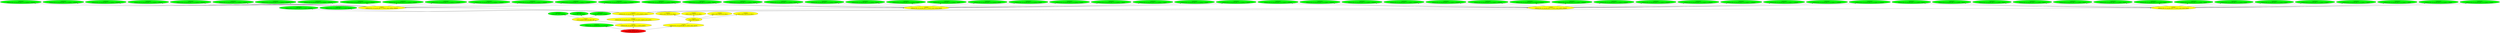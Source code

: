 digraph {
rankdir="BT"
ss_tail_light_16px_unflipped [fillcolor=green style="filled" label="<spriteset>\nss_tail_light_16px_unflipped"]
ss_tail_light_16px_flipped [fillcolor=green style="filled" label="<spriteset>\nss_tail_light_16px_flipped"]
ss_tail_light_empty_unflipped [fillcolor=green style="filled" label="<spriteset>\nss_tail_light_empty_unflipped"]
switch_graphics_layer_tail_light_16px [fillcolor=yellow style="filled" label="<switch>\nswitch_graphics_layer_tail_light_16px"]
switch_cargo_capacity_by_cargo_0 [fillcolor=yellow style="filled" label="<switch>\nswitch_cargo_capacity_by_cargo_0"]
switch_cargo_capacity_by_cargo_1 [fillcolor=yellow style="filled" label="<switch>\nswitch_cargo_capacity_by_cargo_1"]
switch_cargo_capacity_by_cargo_2 [fillcolor=yellow style="filled" label="<switch>\nswitch_cargo_capacity_by_cargo_2"]
switch_cargo_capacity_by_cargo_3 [fillcolor=yellow style="filled" label="<switch>\nswitch_cargo_capacity_by_cargo_3"]
switch_cargo_capacity [fillcolor=yellow style="filled" label="<switch>\nswitch_cargo_capacity"]
bulkhead_flat_car_ng_pony_gen_1U_ss_empty_unflipped [fillcolor=green style="filled" label="<spriteset>\nbulkhead_flat_car_ng_pony_gen_1U_ss_empty_unflipped"]
bulkhead_flat_car_ng_pony_gen_1U_ss_loading_0_unflipped [fillcolor=green style="filled" label="<spriteset>\nbulkhead_flat_car_ng_pony_gen_1U_ss_loading_0_unflipped"]
bulkhead_flat_car_ng_pony_gen_1U_ss_loaded_0_unflipped [fillcolor=green style="filled" label="<spriteset>\nbulkhead_flat_car_ng_pony_gen_1U_ss_loaded_0_unflipped"]
bulkhead_flat_car_ng_pony_gen_1U_ss_loading_1_unflipped [fillcolor=green style="filled" label="<spriteset>\nbulkhead_flat_car_ng_pony_gen_1U_ss_loading_1_unflipped"]
bulkhead_flat_car_ng_pony_gen_1U_ss_loaded_1_unflipped [fillcolor=green style="filled" label="<spriteset>\nbulkhead_flat_car_ng_pony_gen_1U_ss_loaded_1_unflipped"]
bulkhead_flat_car_ng_pony_gen_1U_ss_loading_2_unflipped [fillcolor=green style="filled" label="<spriteset>\nbulkhead_flat_car_ng_pony_gen_1U_ss_loading_2_unflipped"]
bulkhead_flat_car_ng_pony_gen_1U_ss_loaded_2_unflipped [fillcolor=green style="filled" label="<spriteset>\nbulkhead_flat_car_ng_pony_gen_1U_ss_loaded_2_unflipped"]
bulkhead_flat_car_ng_pony_gen_1U_ss_loading_3_unflipped [fillcolor=green style="filled" label="<spriteset>\nbulkhead_flat_car_ng_pony_gen_1U_ss_loading_3_unflipped"]
bulkhead_flat_car_ng_pony_gen_1U_ss_loaded_3_unflipped [fillcolor=green style="filled" label="<spriteset>\nbulkhead_flat_car_ng_pony_gen_1U_ss_loaded_3_unflipped"]
bulkhead_flat_car_ng_pony_gen_1U_ss_loading_4_unflipped [fillcolor=green style="filled" label="<spriteset>\nbulkhead_flat_car_ng_pony_gen_1U_ss_loading_4_unflipped"]
bulkhead_flat_car_ng_pony_gen_1U_ss_loaded_4_unflipped [fillcolor=green style="filled" label="<spriteset>\nbulkhead_flat_car_ng_pony_gen_1U_ss_loaded_4_unflipped"]
bulkhead_flat_car_ng_pony_gen_1U_ss_loading_5_unflipped [fillcolor=green style="filled" label="<spriteset>\nbulkhead_flat_car_ng_pony_gen_1U_ss_loading_5_unflipped"]
bulkhead_flat_car_ng_pony_gen_1U_ss_loaded_5_unflipped [fillcolor=green style="filled" label="<spriteset>\nbulkhead_flat_car_ng_pony_gen_1U_ss_loaded_5_unflipped"]
bulkhead_flat_car_ng_pony_gen_1U_ss_loading_6_unflipped [fillcolor=green style="filled" label="<spriteset>\nbulkhead_flat_car_ng_pony_gen_1U_ss_loading_6_unflipped"]
bulkhead_flat_car_ng_pony_gen_1U_ss_loaded_6_unflipped [fillcolor=green style="filled" label="<spriteset>\nbulkhead_flat_car_ng_pony_gen_1U_ss_loaded_6_unflipped"]
bulkhead_flat_car_ng_pony_gen_1U_ss_loading_7_unflipped [fillcolor=green style="filled" label="<spriteset>\nbulkhead_flat_car_ng_pony_gen_1U_ss_loading_7_unflipped"]
bulkhead_flat_car_ng_pony_gen_1U_ss_loaded_7_unflipped [fillcolor=green style="filled" label="<spriteset>\nbulkhead_flat_car_ng_pony_gen_1U_ss_loaded_7_unflipped"]
bulkhead_flat_car_ng_pony_gen_1U_ss_loading_8_unflipped [fillcolor=green style="filled" label="<spriteset>\nbulkhead_flat_car_ng_pony_gen_1U_ss_loading_8_unflipped"]
bulkhead_flat_car_ng_pony_gen_1U_ss_loaded_8_unflipped [fillcolor=green style="filled" label="<spriteset>\nbulkhead_flat_car_ng_pony_gen_1U_ss_loaded_8_unflipped"]
bulkhead_flat_car_ng_pony_gen_1U_ss_loading_9_unflipped [fillcolor=green style="filled" label="<spriteset>\nbulkhead_flat_car_ng_pony_gen_1U_ss_loading_9_unflipped"]
bulkhead_flat_car_ng_pony_gen_1U_ss_loaded_9_unflipped [fillcolor=green style="filled" label="<spriteset>\nbulkhead_flat_car_ng_pony_gen_1U_ss_loaded_9_unflipped"]
bulkhead_flat_car_ng_pony_gen_1U_ss_loading_10_unflipped [fillcolor=green style="filled" label="<spriteset>\nbulkhead_flat_car_ng_pony_gen_1U_ss_loading_10_unflipped"]
bulkhead_flat_car_ng_pony_gen_1U_ss_loaded_10_unflipped [fillcolor=green style="filled" label="<spriteset>\nbulkhead_flat_car_ng_pony_gen_1U_ss_loaded_10_unflipped"]
bulkhead_flat_car_ng_pony_gen_1U_ss_loading_11_unflipped [fillcolor=green style="filled" label="<spriteset>\nbulkhead_flat_car_ng_pony_gen_1U_ss_loading_11_unflipped"]
bulkhead_flat_car_ng_pony_gen_1U_ss_loaded_11_unflipped [fillcolor=green style="filled" label="<spriteset>\nbulkhead_flat_car_ng_pony_gen_1U_ss_loaded_11_unflipped"]
bulkhead_flat_car_ng_pony_gen_1U_ss_loading_12_unflipped [fillcolor=green style="filled" label="<spriteset>\nbulkhead_flat_car_ng_pony_gen_1U_ss_loading_12_unflipped"]
bulkhead_flat_car_ng_pony_gen_1U_ss_loaded_12_unflipped [fillcolor=green style="filled" label="<spriteset>\nbulkhead_flat_car_ng_pony_gen_1U_ss_loaded_12_unflipped"]
bulkhead_flat_car_ng_pony_gen_1U_ss_loading_13_unflipped [fillcolor=green style="filled" label="<spriteset>\nbulkhead_flat_car_ng_pony_gen_1U_ss_loading_13_unflipped"]
bulkhead_flat_car_ng_pony_gen_1U_ss_loaded_13_unflipped [fillcolor=green style="filled" label="<spriteset>\nbulkhead_flat_car_ng_pony_gen_1U_ss_loaded_13_unflipped"]
bulkhead_flat_car_ng_pony_gen_1U_ss_loading_14_unflipped [fillcolor=green style="filled" label="<spriteset>\nbulkhead_flat_car_ng_pony_gen_1U_ss_loading_14_unflipped"]
bulkhead_flat_car_ng_pony_gen_1U_ss_loaded_14_unflipped [fillcolor=green style="filled" label="<spriteset>\nbulkhead_flat_car_ng_pony_gen_1U_ss_loaded_14_unflipped"]
bulkhead_flat_car_ng_pony_gen_1U_ss_empty_flipped [fillcolor=green style="filled" label="<spriteset>\nbulkhead_flat_car_ng_pony_gen_1U_ss_empty_flipped"]
bulkhead_flat_car_ng_pony_gen_1U_ss_loading_0_flipped [fillcolor=green style="filled" label="<spriteset>\nbulkhead_flat_car_ng_pony_gen_1U_ss_loading_0_flipped"]
bulkhead_flat_car_ng_pony_gen_1U_ss_loaded_0_flipped [fillcolor=green style="filled" label="<spriteset>\nbulkhead_flat_car_ng_pony_gen_1U_ss_loaded_0_flipped"]
bulkhead_flat_car_ng_pony_gen_1U_ss_loading_1_flipped [fillcolor=green style="filled" label="<spriteset>\nbulkhead_flat_car_ng_pony_gen_1U_ss_loading_1_flipped"]
bulkhead_flat_car_ng_pony_gen_1U_ss_loaded_1_flipped [fillcolor=green style="filled" label="<spriteset>\nbulkhead_flat_car_ng_pony_gen_1U_ss_loaded_1_flipped"]
bulkhead_flat_car_ng_pony_gen_1U_ss_loading_2_flipped [fillcolor=green style="filled" label="<spriteset>\nbulkhead_flat_car_ng_pony_gen_1U_ss_loading_2_flipped"]
bulkhead_flat_car_ng_pony_gen_1U_ss_loaded_2_flipped [fillcolor=green style="filled" label="<spriteset>\nbulkhead_flat_car_ng_pony_gen_1U_ss_loaded_2_flipped"]
bulkhead_flat_car_ng_pony_gen_1U_ss_loading_3_flipped [fillcolor=green style="filled" label="<spriteset>\nbulkhead_flat_car_ng_pony_gen_1U_ss_loading_3_flipped"]
bulkhead_flat_car_ng_pony_gen_1U_ss_loaded_3_flipped [fillcolor=green style="filled" label="<spriteset>\nbulkhead_flat_car_ng_pony_gen_1U_ss_loaded_3_flipped"]
bulkhead_flat_car_ng_pony_gen_1U_ss_loading_4_flipped [fillcolor=green style="filled" label="<spriteset>\nbulkhead_flat_car_ng_pony_gen_1U_ss_loading_4_flipped"]
bulkhead_flat_car_ng_pony_gen_1U_ss_loaded_4_flipped [fillcolor=green style="filled" label="<spriteset>\nbulkhead_flat_car_ng_pony_gen_1U_ss_loaded_4_flipped"]
bulkhead_flat_car_ng_pony_gen_1U_ss_loading_5_flipped [fillcolor=green style="filled" label="<spriteset>\nbulkhead_flat_car_ng_pony_gen_1U_ss_loading_5_flipped"]
bulkhead_flat_car_ng_pony_gen_1U_ss_loaded_5_flipped [fillcolor=green style="filled" label="<spriteset>\nbulkhead_flat_car_ng_pony_gen_1U_ss_loaded_5_flipped"]
bulkhead_flat_car_ng_pony_gen_1U_ss_loading_6_flipped [fillcolor=green style="filled" label="<spriteset>\nbulkhead_flat_car_ng_pony_gen_1U_ss_loading_6_flipped"]
bulkhead_flat_car_ng_pony_gen_1U_ss_loaded_6_flipped [fillcolor=green style="filled" label="<spriteset>\nbulkhead_flat_car_ng_pony_gen_1U_ss_loaded_6_flipped"]
bulkhead_flat_car_ng_pony_gen_1U_ss_loading_7_flipped [fillcolor=green style="filled" label="<spriteset>\nbulkhead_flat_car_ng_pony_gen_1U_ss_loading_7_flipped"]
bulkhead_flat_car_ng_pony_gen_1U_ss_loaded_7_flipped [fillcolor=green style="filled" label="<spriteset>\nbulkhead_flat_car_ng_pony_gen_1U_ss_loaded_7_flipped"]
bulkhead_flat_car_ng_pony_gen_1U_ss_loading_8_flipped [fillcolor=green style="filled" label="<spriteset>\nbulkhead_flat_car_ng_pony_gen_1U_ss_loading_8_flipped"]
bulkhead_flat_car_ng_pony_gen_1U_ss_loaded_8_flipped [fillcolor=green style="filled" label="<spriteset>\nbulkhead_flat_car_ng_pony_gen_1U_ss_loaded_8_flipped"]
bulkhead_flat_car_ng_pony_gen_1U_ss_loading_9_flipped [fillcolor=green style="filled" label="<spriteset>\nbulkhead_flat_car_ng_pony_gen_1U_ss_loading_9_flipped"]
bulkhead_flat_car_ng_pony_gen_1U_ss_loaded_9_flipped [fillcolor=green style="filled" label="<spriteset>\nbulkhead_flat_car_ng_pony_gen_1U_ss_loaded_9_flipped"]
bulkhead_flat_car_ng_pony_gen_1U_ss_loading_10_flipped [fillcolor=green style="filled" label="<spriteset>\nbulkhead_flat_car_ng_pony_gen_1U_ss_loading_10_flipped"]
bulkhead_flat_car_ng_pony_gen_1U_ss_loaded_10_flipped [fillcolor=green style="filled" label="<spriteset>\nbulkhead_flat_car_ng_pony_gen_1U_ss_loaded_10_flipped"]
bulkhead_flat_car_ng_pony_gen_1U_ss_loading_11_flipped [fillcolor=green style="filled" label="<spriteset>\nbulkhead_flat_car_ng_pony_gen_1U_ss_loading_11_flipped"]
bulkhead_flat_car_ng_pony_gen_1U_ss_loaded_11_flipped [fillcolor=green style="filled" label="<spriteset>\nbulkhead_flat_car_ng_pony_gen_1U_ss_loaded_11_flipped"]
bulkhead_flat_car_ng_pony_gen_1U_ss_loading_12_flipped [fillcolor=green style="filled" label="<spriteset>\nbulkhead_flat_car_ng_pony_gen_1U_ss_loading_12_flipped"]
bulkhead_flat_car_ng_pony_gen_1U_ss_loaded_12_flipped [fillcolor=green style="filled" label="<spriteset>\nbulkhead_flat_car_ng_pony_gen_1U_ss_loaded_12_flipped"]
bulkhead_flat_car_ng_pony_gen_1U_ss_loading_13_flipped [fillcolor=green style="filled" label="<spriteset>\nbulkhead_flat_car_ng_pony_gen_1U_ss_loading_13_flipped"]
bulkhead_flat_car_ng_pony_gen_1U_ss_loaded_13_flipped [fillcolor=green style="filled" label="<spriteset>\nbulkhead_flat_car_ng_pony_gen_1U_ss_loaded_13_flipped"]
bulkhead_flat_car_ng_pony_gen_1U_ss_loading_14_flipped [fillcolor=green style="filled" label="<spriteset>\nbulkhead_flat_car_ng_pony_gen_1U_ss_loading_14_flipped"]
bulkhead_flat_car_ng_pony_gen_1U_ss_loaded_14_flipped [fillcolor=green style="filled" label="<spriteset>\nbulkhead_flat_car_ng_pony_gen_1U_ss_loaded_14_flipped"]
bulkhead_flat_car_ng_pony_gen_1U_switch_cargo_loading_unflipped [fillcolor=yellow style="filled" label="<switch>\nbulkhead_flat_car_ng_pony_gen_1U_switch_cargo_loading_unflipped"]
bulkhead_flat_car_ng_pony_gen_1U_switch_cargo_loading_flipped [fillcolor=yellow style="filled" label="<switch>\nbulkhead_flat_car_ng_pony_gen_1U_switch_cargo_loading_flipped"]
bulkhead_flat_car_ng_pony_gen_1U_switch_cargo_loaded_unflipped [fillcolor=yellow style="filled" label="<switch>\nbulkhead_flat_car_ng_pony_gen_1U_switch_cargo_loaded_unflipped"]
bulkhead_flat_car_ng_pony_gen_1U_switch_cargo_loaded_flipped [fillcolor=yellow style="filled" label="<switch>\nbulkhead_flat_car_ng_pony_gen_1U_switch_cargo_loaded_flipped"]
bulkhead_flat_car_ng_pony_gen_1U_switch_graphics_vehicle [fillcolor=yellow style="filled" label="<switch>\nbulkhead_flat_car_ng_pony_gen_1U_switch_graphics_vehicle"]
bulkhead_flat_car_ng_pony_gen_1U_ss_purchase [fillcolor=green style="filled" label="<spriteset>\nbulkhead_flat_car_ng_pony_gen_1U_ss_purchase"]
bulkhead_flat_car_ng_pony_gen_1U_switch_set_layers_register_more_sprites [fillcolor=yellow style="filled" label="<switch>\nbulkhead_flat_car_ng_pony_gen_1U_switch_set_layers_register_more_sprites"]
bulkhead_flat_car_ng_pony_gen_1U_switch_graphics [fillcolor=yellow style="filled" label="<switch>\nbulkhead_flat_car_ng_pony_gen_1U_switch_graphics"]
bulkhead_flat_car_ng_pony_gen_1U_switch_cargo_capacity [fillcolor=yellow style="filled" label="<switch>\nbulkhead_flat_car_ng_pony_gen_1U_switch_cargo_capacity"]
bulkhead_flat_car_ng_pony_gen_1U [fillcolor=red style="filled" label="<FEAT_TRAINS 5120>\nbulkhead_flat_car_ng_pony_gen_1U"]
bulkhead_flat_car_ng_pony_gen_1U_switch_cargo_loaded_unflipped->bulkhead_flat_car_ng_pony_gen_1U_ss_loaded_9_unflipped
bulkhead_flat_car_ng_pony_gen_1U_switch_cargo_loaded_unflipped->bulkhead_flat_car_ng_pony_gen_1U_ss_loaded_14_unflipped
bulkhead_flat_car_ng_pony_gen_1U_switch_cargo_loading_flipped->bulkhead_flat_car_ng_pony_gen_1U_ss_loading_13_flipped
bulkhead_flat_car_ng_pony_gen_1U_switch_cargo_loaded_flipped->bulkhead_flat_car_ng_pony_gen_1U_ss_loaded_11_flipped
bulkhead_flat_car_ng_pony_gen_1U_switch_cargo_loaded_unflipped->bulkhead_flat_car_ng_pony_gen_1U_ss_loaded_7_unflipped
bulkhead_flat_car_ng_pony_gen_1U_switch_cargo_loading_flipped->bulkhead_flat_car_ng_pony_gen_1U_ss_loading_12_flipped
bulkhead_flat_car_ng_pony_gen_1U_switch_cargo_loaded_flipped->bulkhead_flat_car_ng_pony_gen_1U_ss_loaded_5_flipped
bulkhead_flat_car_ng_pony_gen_1U_switch_graphics_vehicle->bulkhead_flat_car_ng_pony_gen_1U_ss_empty_flipped
bulkhead_flat_car_ng_pony_gen_1U_switch_cargo_loaded_flipped->bulkhead_flat_car_ng_pony_gen_1U_ss_loaded_6_flipped
bulkhead_flat_car_ng_pony_gen_1U_switch_cargo_loaded_unflipped->bulkhead_flat_car_ng_pony_gen_1U_ss_loaded_3_unflipped
bulkhead_flat_car_ng_pony_gen_1U_switch_cargo_loading_unflipped->bulkhead_flat_car_ng_pony_gen_1U_ss_loading_6_unflipped
bulkhead_flat_car_ng_pony_gen_1U_switch_cargo_loaded_flipped->bulkhead_flat_car_ng_pony_gen_1U_ss_loaded_7_flipped
bulkhead_flat_car_ng_pony_gen_1U_switch_cargo_loading_unflipped->bulkhead_flat_car_ng_pony_gen_1U_ss_loading_13_unflipped
bulkhead_flat_car_ng_pony_gen_1U_switch_cargo_loading_unflipped->bulkhead_flat_car_ng_pony_gen_1U_ss_loading_3_unflipped
bulkhead_flat_car_ng_pony_gen_1U_switch_cargo_loading_flipped->bulkhead_flat_car_ng_pony_gen_1U_ss_loading_1_flipped
bulkhead_flat_car_ng_pony_gen_1U_switch_cargo_loading_flipped->bulkhead_flat_car_ng_pony_gen_1U_ss_loading_2_flipped
bulkhead_flat_car_ng_pony_gen_1U_switch_cargo_loading_unflipped->bulkhead_flat_car_ng_pony_gen_1U_ss_loading_2_unflipped
bulkhead_flat_car_ng_pony_gen_1U->bulkhead_flat_car_ng_pony_gen_1U_switch_graphics
bulkhead_flat_car_ng_pony_gen_1U_switch_cargo_loading_unflipped->bulkhead_flat_car_ng_pony_gen_1U_ss_loading_8_unflipped
bulkhead_flat_car_ng_pony_gen_1U->bulkhead_flat_car_ng_pony_gen_1U_ss_purchase
bulkhead_flat_car_ng_pony_gen_1U_switch_cargo_loading_unflipped->bulkhead_flat_car_ng_pony_gen_1U_ss_loading_5_unflipped
bulkhead_flat_car_ng_pony_gen_1U_switch_cargo_loading_flipped->bulkhead_flat_car_ng_pony_gen_1U_ss_loading_10_flipped
switch_graphics_layer_tail_light_16px->ss_tail_light_16px_flipped
bulkhead_flat_car_ng_pony_gen_1U_switch_cargo_loading_flipped->bulkhead_flat_car_ng_pony_gen_1U_ss_loading_8_flipped
bulkhead_flat_car_ng_pony_gen_1U_switch_cargo_loading_unflipped->bulkhead_flat_car_ng_pony_gen_1U_ss_loading_9_unflipped
bulkhead_flat_car_ng_pony_gen_1U_switch_cargo_loading_unflipped->bulkhead_flat_car_ng_pony_gen_1U_ss_loading_11_unflipped
bulkhead_flat_car_ng_pony_gen_1U_switch_cargo_loaded_unflipped->bulkhead_flat_car_ng_pony_gen_1U_ss_loaded_5_unflipped
bulkhead_flat_car_ng_pony_gen_1U_switch_graphics_vehicle->bulkhead_flat_car_ng_pony_gen_1U_ss_empty_unflipped
bulkhead_flat_car_ng_pony_gen_1U_switch_cargo_loaded_flipped->bulkhead_flat_car_ng_pony_gen_1U_ss_loaded_9_flipped
bulkhead_flat_car_ng_pony_gen_1U_switch_cargo_loaded_unflipped->bulkhead_flat_car_ng_pony_gen_1U_ss_loaded_2_unflipped
bulkhead_flat_car_ng_pony_gen_1U_switch_cargo_loading_flipped->bulkhead_flat_car_ng_pony_gen_1U_ss_loading_4_flipped
bulkhead_flat_car_ng_pony_gen_1U_switch_cargo_loading_unflipped->bulkhead_flat_car_ng_pony_gen_1U_ss_loading_1_unflipped
switch_cargo_capacity->switch_cargo_capacity_by_cargo_1
bulkhead_flat_car_ng_pony_gen_1U_switch_cargo_loading_unflipped->bulkhead_flat_car_ng_pony_gen_1U_ss_loading_10_unflipped
bulkhead_flat_car_ng_pony_gen_1U_switch_set_layers_register_more_sprites->bulkhead_flat_car_ng_pony_gen_1U_switch_graphics_vehicle
bulkhead_flat_car_ng_pony_gen_1U_switch_cargo_loaded_flipped->bulkhead_flat_car_ng_pony_gen_1U_ss_loaded_13_flipped
bulkhead_flat_car_ng_pony_gen_1U_switch_graphics_vehicle->bulkhead_flat_car_ng_pony_gen_1U_switch_cargo_loading_flipped
bulkhead_flat_car_ng_pony_gen_1U_switch_graphics_vehicle->bulkhead_flat_car_ng_pony_gen_1U_switch_cargo_loaded_unflipped
bulkhead_flat_car_ng_pony_gen_1U_switch_graphics->switch_graphics_layer_tail_light_16px
bulkhead_flat_car_ng_pony_gen_1U_switch_cargo_loaded_unflipped->bulkhead_flat_car_ng_pony_gen_1U_ss_loaded_10_unflipped
bulkhead_flat_car_ng_pony_gen_1U_switch_cargo_loaded_flipped->bulkhead_flat_car_ng_pony_gen_1U_ss_loaded_3_flipped
bulkhead_flat_car_ng_pony_gen_1U_switch_cargo_loaded_unflipped->bulkhead_flat_car_ng_pony_gen_1U_ss_loaded_12_unflipped
bulkhead_flat_car_ng_pony_gen_1U_switch_cargo_loaded_flipped->bulkhead_flat_car_ng_pony_gen_1U_ss_loaded_2_flipped
bulkhead_flat_car_ng_pony_gen_1U_switch_cargo_loading_flipped->bulkhead_flat_car_ng_pony_gen_1U_ss_loading_9_flipped
bulkhead_flat_car_ng_pony_gen_1U_switch_cargo_loading_flipped->bulkhead_flat_car_ng_pony_gen_1U_ss_loading_11_flipped
bulkhead_flat_car_ng_pony_gen_1U_switch_cargo_loading_unflipped->bulkhead_flat_car_ng_pony_gen_1U_ss_loading_14_unflipped
bulkhead_flat_car_ng_pony_gen_1U_switch_cargo_loading_flipped->bulkhead_flat_car_ng_pony_gen_1U_ss_loading_5_flipped
switch_graphics_layer_tail_light_16px->ss_tail_light_empty_unflipped
bulkhead_flat_car_ng_pony_gen_1U_switch_cargo_loaded_unflipped->bulkhead_flat_car_ng_pony_gen_1U_ss_loaded_6_unflipped
bulkhead_flat_car_ng_pony_gen_1U_switch_cargo_loaded_unflipped->bulkhead_flat_car_ng_pony_gen_1U_ss_loaded_11_unflipped
switch_cargo_capacity->switch_cargo_capacity_by_cargo_3
bulkhead_flat_car_ng_pony_gen_1U_switch_graphics->bulkhead_flat_car_ng_pony_gen_1U_switch_set_layers_register_more_sprites
bulkhead_flat_car_ng_pony_gen_1U_switch_cargo_loading_unflipped->bulkhead_flat_car_ng_pony_gen_1U_ss_loading_0_unflipped
switch_cargo_capacity->switch_cargo_capacity_by_cargo_0
bulkhead_flat_car_ng_pony_gen_1U_switch_graphics_vehicle->bulkhead_flat_car_ng_pony_gen_1U_switch_cargo_loading_unflipped
bulkhead_flat_car_ng_pony_gen_1U_switch_cargo_loaded_unflipped->bulkhead_flat_car_ng_pony_gen_1U_ss_loaded_0_unflipped
bulkhead_flat_car_ng_pony_gen_1U_switch_cargo_loading_flipped->bulkhead_flat_car_ng_pony_gen_1U_ss_loading_0_flipped
bulkhead_flat_car_ng_pony_gen_1U_switch_cargo_loaded_flipped->bulkhead_flat_car_ng_pony_gen_1U_ss_loaded_0_flipped
bulkhead_flat_car_ng_pony_gen_1U_switch_cargo_loaded_flipped->bulkhead_flat_car_ng_pony_gen_1U_ss_loaded_8_flipped
bulkhead_flat_car_ng_pony_gen_1U_switch_cargo_loaded_flipped->bulkhead_flat_car_ng_pony_gen_1U_ss_loaded_10_flipped
bulkhead_flat_car_ng_pony_gen_1U->bulkhead_flat_car_ng_pony_gen_1U_switch_cargo_capacity
bulkhead_flat_car_ng_pony_gen_1U_switch_cargo_loading_flipped->bulkhead_flat_car_ng_pony_gen_1U_ss_loading_6_flipped
bulkhead_flat_car_ng_pony_gen_1U_switch_cargo_loading_flipped->bulkhead_flat_car_ng_pony_gen_1U_ss_loading_7_flipped
bulkhead_flat_car_ng_pony_gen_1U_switch_cargo_loaded_unflipped->bulkhead_flat_car_ng_pony_gen_1U_ss_loaded_1_unflipped
bulkhead_flat_car_ng_pony_gen_1U_switch_cargo_loading_unflipped->bulkhead_flat_car_ng_pony_gen_1U_ss_loading_4_unflipped
switch_graphics_layer_tail_light_16px->ss_tail_light_16px_unflipped
bulkhead_flat_car_ng_pony_gen_1U_switch_cargo_loaded_flipped->bulkhead_flat_car_ng_pony_gen_1U_ss_loaded_12_flipped
bulkhead_flat_car_ng_pony_gen_1U_switch_cargo_loaded_unflipped->bulkhead_flat_car_ng_pony_gen_1U_ss_loaded_8_unflipped
bulkhead_flat_car_ng_pony_gen_1U_switch_cargo_loaded_flipped->bulkhead_flat_car_ng_pony_gen_1U_ss_loaded_1_flipped
bulkhead_flat_car_ng_pony_gen_1U_switch_graphics_vehicle->bulkhead_flat_car_ng_pony_gen_1U_switch_cargo_loaded_flipped
bulkhead_flat_car_ng_pony_gen_1U_switch_cargo_loaded_unflipped->bulkhead_flat_car_ng_pony_gen_1U_ss_loaded_13_unflipped
bulkhead_flat_car_ng_pony_gen_1U_switch_cargo_loaded_flipped->bulkhead_flat_car_ng_pony_gen_1U_ss_loaded_4_flipped
bulkhead_flat_car_ng_pony_gen_1U_switch_cargo_loading_unflipped->bulkhead_flat_car_ng_pony_gen_1U_ss_loading_7_unflipped
bulkhead_flat_car_ng_pony_gen_1U_switch_cargo_loading_flipped->bulkhead_flat_car_ng_pony_gen_1U_ss_loading_14_flipped
bulkhead_flat_car_ng_pony_gen_1U_switch_cargo_loading_unflipped->bulkhead_flat_car_ng_pony_gen_1U_ss_loading_12_unflipped
switch_cargo_capacity->switch_cargo_capacity_by_cargo_2
bulkhead_flat_car_ng_pony_gen_1U_switch_cargo_loaded_flipped->bulkhead_flat_car_ng_pony_gen_1U_ss_loaded_14_flipped
bulkhead_flat_car_ng_pony_gen_1U_switch_cargo_capacity->switch_cargo_capacity
bulkhead_flat_car_ng_pony_gen_1U_switch_cargo_loading_flipped->bulkhead_flat_car_ng_pony_gen_1U_ss_loading_3_flipped
bulkhead_flat_car_ng_pony_gen_1U_switch_cargo_loaded_unflipped->bulkhead_flat_car_ng_pony_gen_1U_ss_loaded_4_unflipped
}
